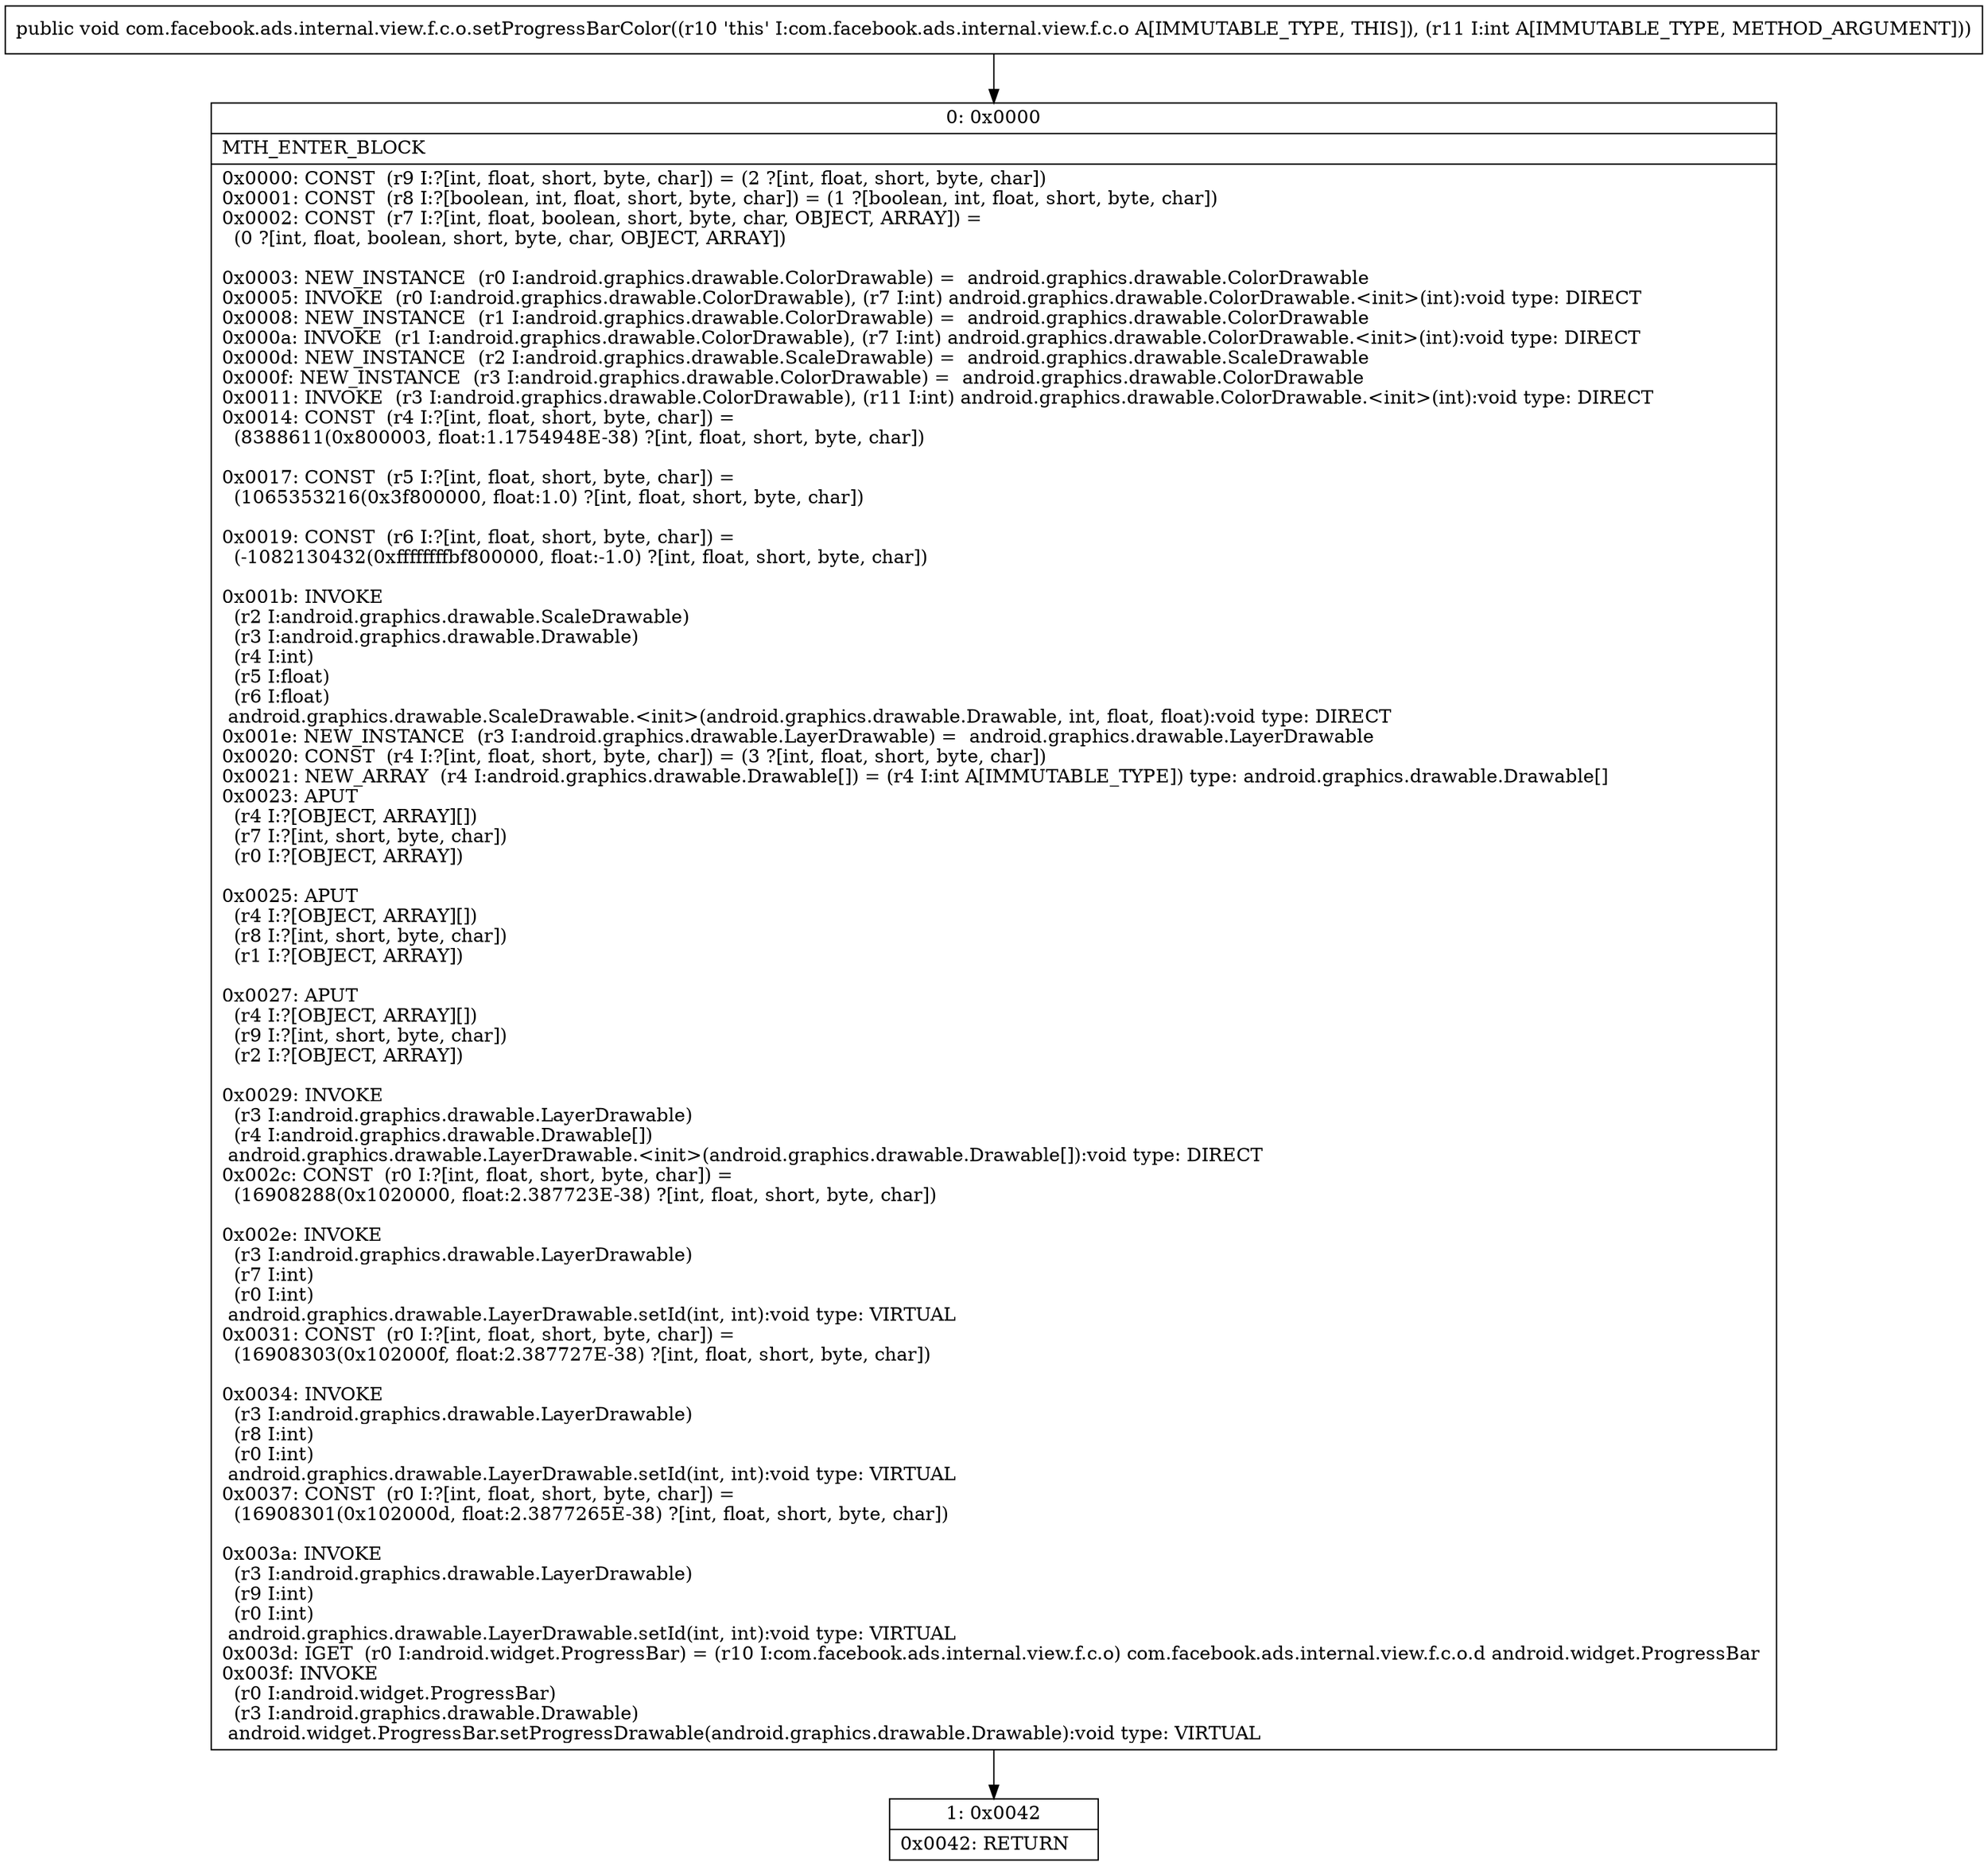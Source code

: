 digraph "CFG forcom.facebook.ads.internal.view.f.c.o.setProgressBarColor(I)V" {
Node_0 [shape=record,label="{0\:\ 0x0000|MTH_ENTER_BLOCK\l|0x0000: CONST  (r9 I:?[int, float, short, byte, char]) = (2 ?[int, float, short, byte, char]) \l0x0001: CONST  (r8 I:?[boolean, int, float, short, byte, char]) = (1 ?[boolean, int, float, short, byte, char]) \l0x0002: CONST  (r7 I:?[int, float, boolean, short, byte, char, OBJECT, ARRAY]) = \l  (0 ?[int, float, boolean, short, byte, char, OBJECT, ARRAY])\l \l0x0003: NEW_INSTANCE  (r0 I:android.graphics.drawable.ColorDrawable) =  android.graphics.drawable.ColorDrawable \l0x0005: INVOKE  (r0 I:android.graphics.drawable.ColorDrawable), (r7 I:int) android.graphics.drawable.ColorDrawable.\<init\>(int):void type: DIRECT \l0x0008: NEW_INSTANCE  (r1 I:android.graphics.drawable.ColorDrawable) =  android.graphics.drawable.ColorDrawable \l0x000a: INVOKE  (r1 I:android.graphics.drawable.ColorDrawable), (r7 I:int) android.graphics.drawable.ColorDrawable.\<init\>(int):void type: DIRECT \l0x000d: NEW_INSTANCE  (r2 I:android.graphics.drawable.ScaleDrawable) =  android.graphics.drawable.ScaleDrawable \l0x000f: NEW_INSTANCE  (r3 I:android.graphics.drawable.ColorDrawable) =  android.graphics.drawable.ColorDrawable \l0x0011: INVOKE  (r3 I:android.graphics.drawable.ColorDrawable), (r11 I:int) android.graphics.drawable.ColorDrawable.\<init\>(int):void type: DIRECT \l0x0014: CONST  (r4 I:?[int, float, short, byte, char]) = \l  (8388611(0x800003, float:1.1754948E\-38) ?[int, float, short, byte, char])\l \l0x0017: CONST  (r5 I:?[int, float, short, byte, char]) = \l  (1065353216(0x3f800000, float:1.0) ?[int, float, short, byte, char])\l \l0x0019: CONST  (r6 I:?[int, float, short, byte, char]) = \l  (\-1082130432(0xffffffffbf800000, float:\-1.0) ?[int, float, short, byte, char])\l \l0x001b: INVOKE  \l  (r2 I:android.graphics.drawable.ScaleDrawable)\l  (r3 I:android.graphics.drawable.Drawable)\l  (r4 I:int)\l  (r5 I:float)\l  (r6 I:float)\l android.graphics.drawable.ScaleDrawable.\<init\>(android.graphics.drawable.Drawable, int, float, float):void type: DIRECT \l0x001e: NEW_INSTANCE  (r3 I:android.graphics.drawable.LayerDrawable) =  android.graphics.drawable.LayerDrawable \l0x0020: CONST  (r4 I:?[int, float, short, byte, char]) = (3 ?[int, float, short, byte, char]) \l0x0021: NEW_ARRAY  (r4 I:android.graphics.drawable.Drawable[]) = (r4 I:int A[IMMUTABLE_TYPE]) type: android.graphics.drawable.Drawable[] \l0x0023: APUT  \l  (r4 I:?[OBJECT, ARRAY][])\l  (r7 I:?[int, short, byte, char])\l  (r0 I:?[OBJECT, ARRAY])\l \l0x0025: APUT  \l  (r4 I:?[OBJECT, ARRAY][])\l  (r8 I:?[int, short, byte, char])\l  (r1 I:?[OBJECT, ARRAY])\l \l0x0027: APUT  \l  (r4 I:?[OBJECT, ARRAY][])\l  (r9 I:?[int, short, byte, char])\l  (r2 I:?[OBJECT, ARRAY])\l \l0x0029: INVOKE  \l  (r3 I:android.graphics.drawable.LayerDrawable)\l  (r4 I:android.graphics.drawable.Drawable[])\l android.graphics.drawable.LayerDrawable.\<init\>(android.graphics.drawable.Drawable[]):void type: DIRECT \l0x002c: CONST  (r0 I:?[int, float, short, byte, char]) = \l  (16908288(0x1020000, float:2.387723E\-38) ?[int, float, short, byte, char])\l \l0x002e: INVOKE  \l  (r3 I:android.graphics.drawable.LayerDrawable)\l  (r7 I:int)\l  (r0 I:int)\l android.graphics.drawable.LayerDrawable.setId(int, int):void type: VIRTUAL \l0x0031: CONST  (r0 I:?[int, float, short, byte, char]) = \l  (16908303(0x102000f, float:2.387727E\-38) ?[int, float, short, byte, char])\l \l0x0034: INVOKE  \l  (r3 I:android.graphics.drawable.LayerDrawable)\l  (r8 I:int)\l  (r0 I:int)\l android.graphics.drawable.LayerDrawable.setId(int, int):void type: VIRTUAL \l0x0037: CONST  (r0 I:?[int, float, short, byte, char]) = \l  (16908301(0x102000d, float:2.3877265E\-38) ?[int, float, short, byte, char])\l \l0x003a: INVOKE  \l  (r3 I:android.graphics.drawable.LayerDrawable)\l  (r9 I:int)\l  (r0 I:int)\l android.graphics.drawable.LayerDrawable.setId(int, int):void type: VIRTUAL \l0x003d: IGET  (r0 I:android.widget.ProgressBar) = (r10 I:com.facebook.ads.internal.view.f.c.o) com.facebook.ads.internal.view.f.c.o.d android.widget.ProgressBar \l0x003f: INVOKE  \l  (r0 I:android.widget.ProgressBar)\l  (r3 I:android.graphics.drawable.Drawable)\l android.widget.ProgressBar.setProgressDrawable(android.graphics.drawable.Drawable):void type: VIRTUAL \l}"];
Node_1 [shape=record,label="{1\:\ 0x0042|0x0042: RETURN   \l}"];
MethodNode[shape=record,label="{public void com.facebook.ads.internal.view.f.c.o.setProgressBarColor((r10 'this' I:com.facebook.ads.internal.view.f.c.o A[IMMUTABLE_TYPE, THIS]), (r11 I:int A[IMMUTABLE_TYPE, METHOD_ARGUMENT])) }"];
MethodNode -> Node_0;
Node_0 -> Node_1;
}

